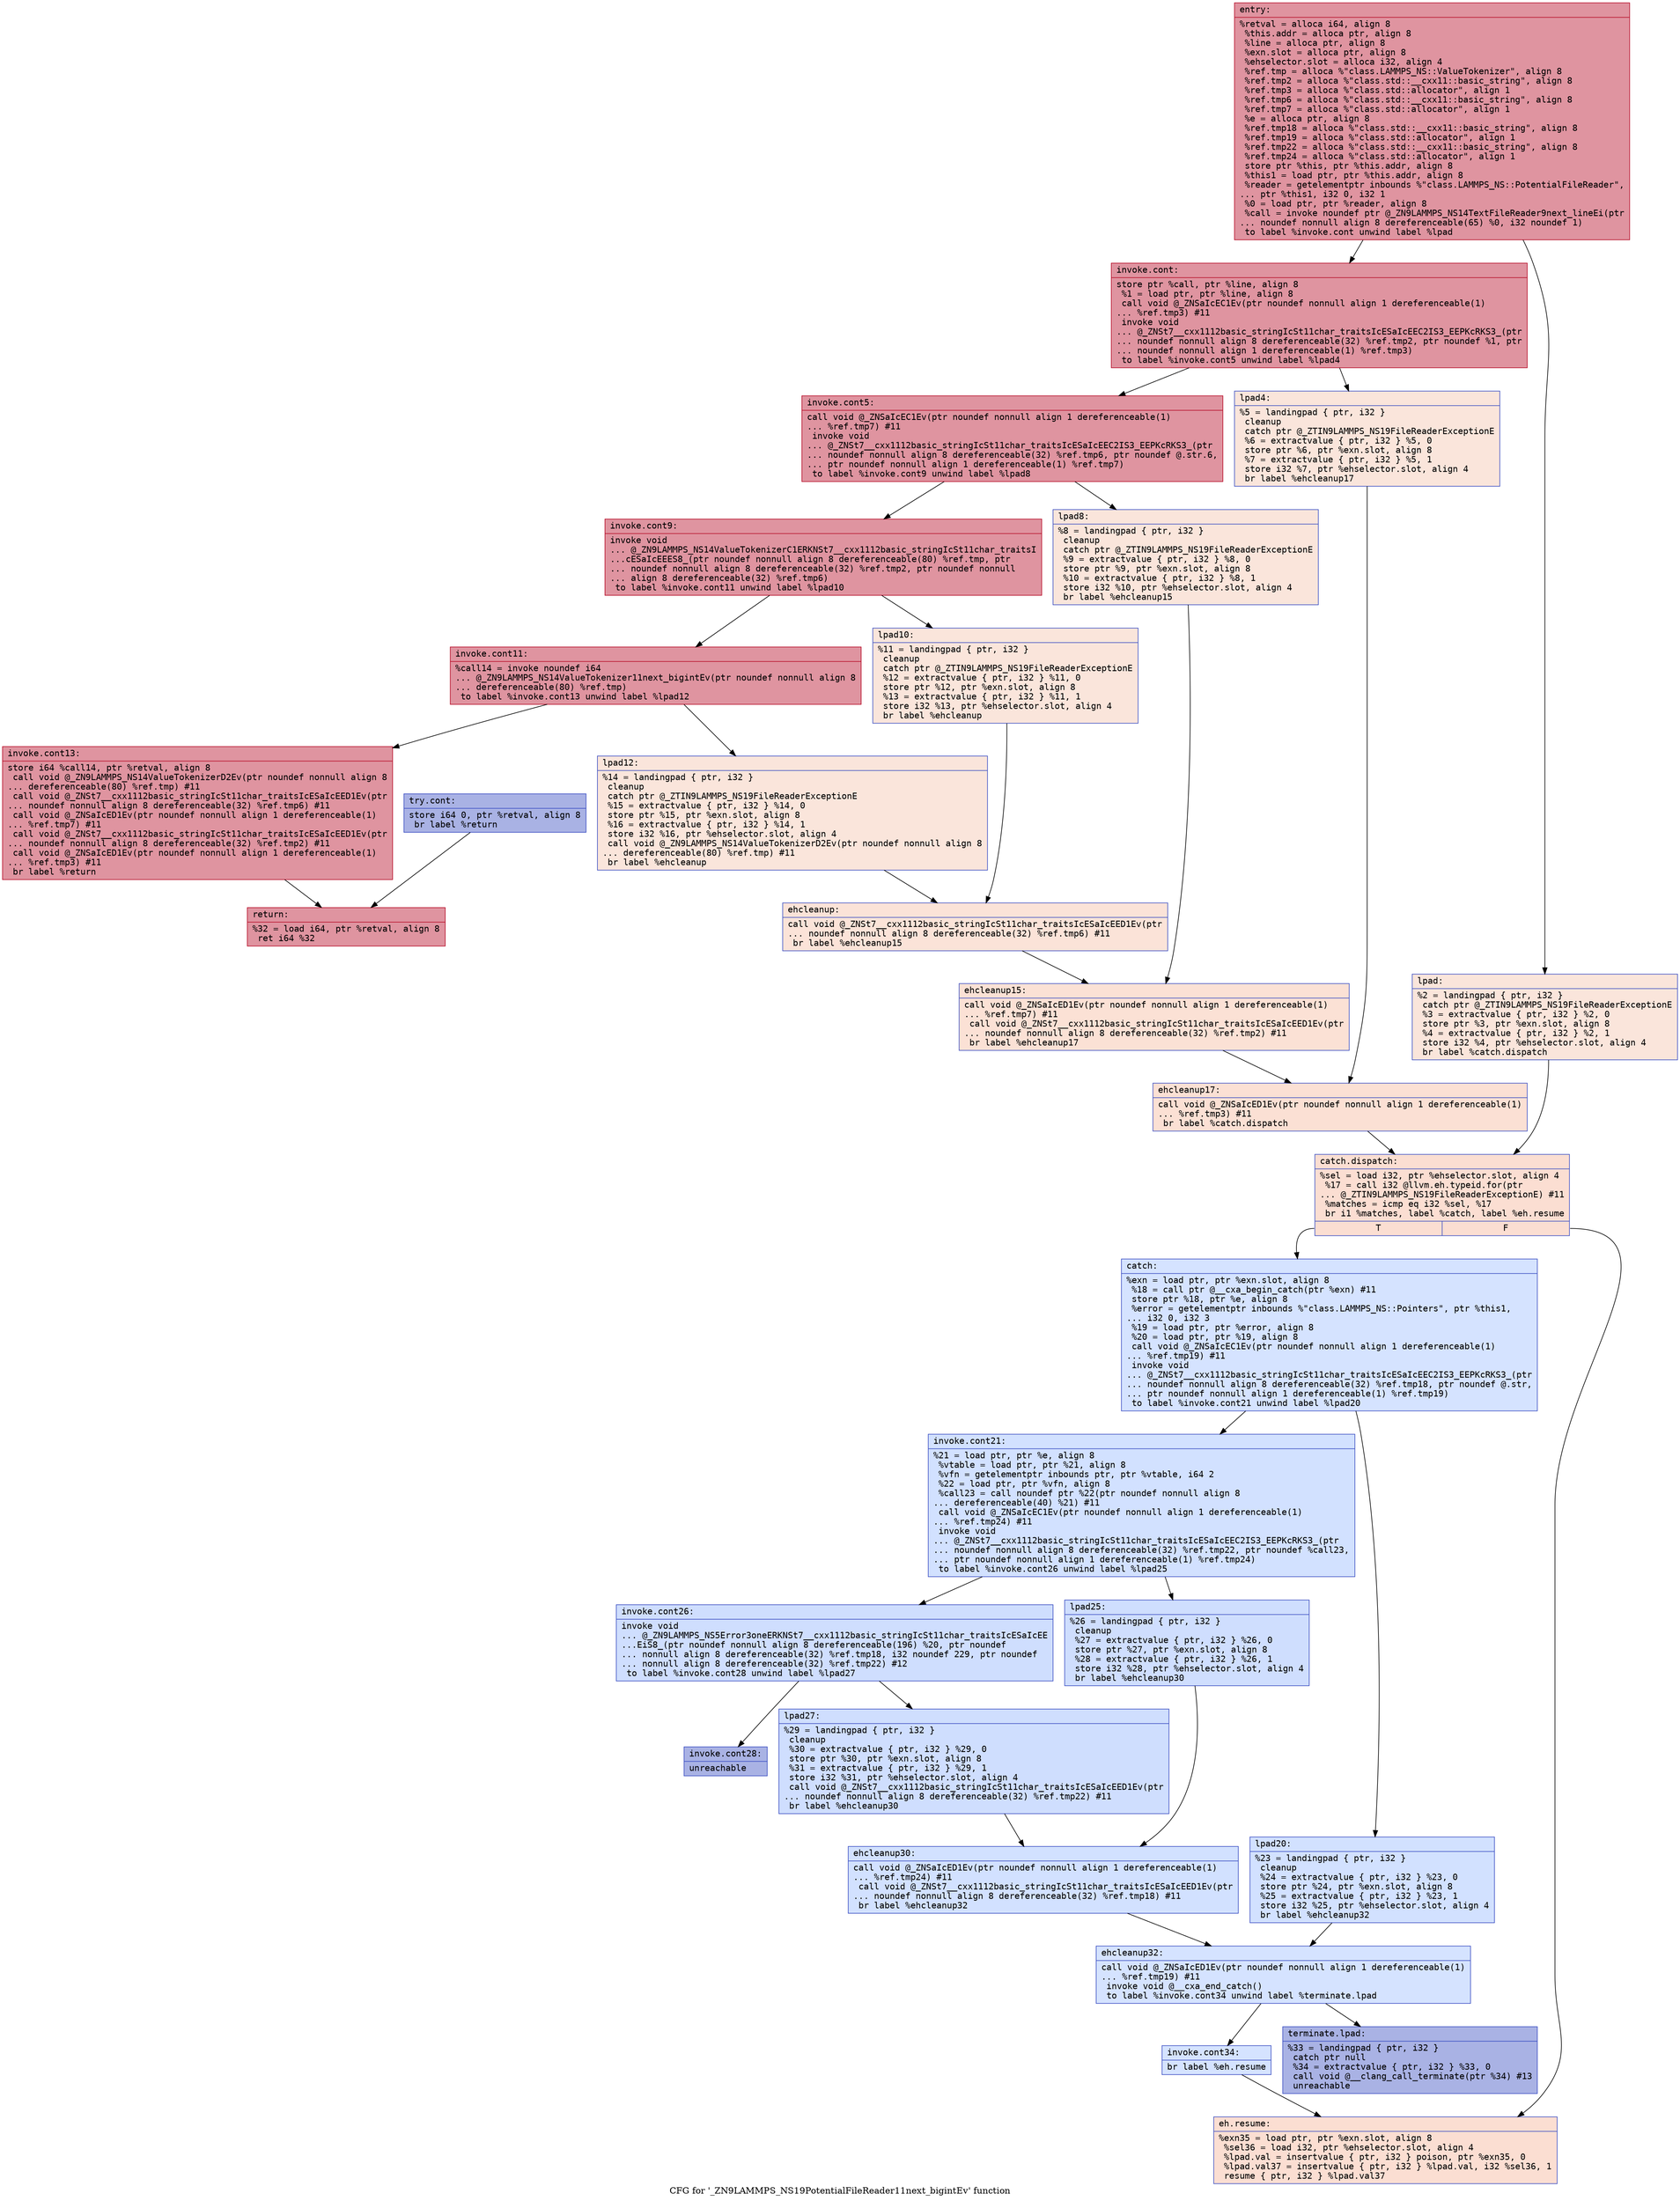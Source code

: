 digraph "CFG for '_ZN9LAMMPS_NS19PotentialFileReader11next_bigintEv' function" {
	label="CFG for '_ZN9LAMMPS_NS19PotentialFileReader11next_bigintEv' function";

	Node0x55acb5d8ac10 [shape=record,color="#b70d28ff", style=filled, fillcolor="#b70d2870" fontname="Courier",label="{entry:\l|  %retval = alloca i64, align 8\l  %this.addr = alloca ptr, align 8\l  %line = alloca ptr, align 8\l  %exn.slot = alloca ptr, align 8\l  %ehselector.slot = alloca i32, align 4\l  %ref.tmp = alloca %\"class.LAMMPS_NS::ValueTokenizer\", align 8\l  %ref.tmp2 = alloca %\"class.std::__cxx11::basic_string\", align 8\l  %ref.tmp3 = alloca %\"class.std::allocator\", align 1\l  %ref.tmp6 = alloca %\"class.std::__cxx11::basic_string\", align 8\l  %ref.tmp7 = alloca %\"class.std::allocator\", align 1\l  %e = alloca ptr, align 8\l  %ref.tmp18 = alloca %\"class.std::__cxx11::basic_string\", align 8\l  %ref.tmp19 = alloca %\"class.std::allocator\", align 1\l  %ref.tmp22 = alloca %\"class.std::__cxx11::basic_string\", align 8\l  %ref.tmp24 = alloca %\"class.std::allocator\", align 1\l  store ptr %this, ptr %this.addr, align 8\l  %this1 = load ptr, ptr %this.addr, align 8\l  %reader = getelementptr inbounds %\"class.LAMMPS_NS::PotentialFileReader\",\l... ptr %this1, i32 0, i32 1\l  %0 = load ptr, ptr %reader, align 8\l  %call = invoke noundef ptr @_ZN9LAMMPS_NS14TextFileReader9next_lineEi(ptr\l... noundef nonnull align 8 dereferenceable(65) %0, i32 noundef 1)\l          to label %invoke.cont unwind label %lpad\l}"];
	Node0x55acb5d8ac10 -> Node0x55acb5d8ba10[tooltip="entry -> invoke.cont\nProbability 100.00%" ];
	Node0x55acb5d8ac10 -> Node0x55acb5d8ba90[tooltip="entry -> lpad\nProbability 0.00%" ];
	Node0x55acb5d8ba10 [shape=record,color="#b70d28ff", style=filled, fillcolor="#b70d2870" fontname="Courier",label="{invoke.cont:\l|  store ptr %call, ptr %line, align 8\l  %1 = load ptr, ptr %line, align 8\l  call void @_ZNSaIcEC1Ev(ptr noundef nonnull align 1 dereferenceable(1)\l... %ref.tmp3) #11\l  invoke void\l... @_ZNSt7__cxx1112basic_stringIcSt11char_traitsIcESaIcEEC2IS3_EEPKcRKS3_(ptr\l... noundef nonnull align 8 dereferenceable(32) %ref.tmp2, ptr noundef %1, ptr\l... noundef nonnull align 1 dereferenceable(1) %ref.tmp3)\l          to label %invoke.cont5 unwind label %lpad4\l}"];
	Node0x55acb5d8ba10 -> Node0x55acb5d8bf10[tooltip="invoke.cont -> invoke.cont5\nProbability 100.00%" ];
	Node0x55acb5d8ba10 -> Node0x55acb5d8bf90[tooltip="invoke.cont -> lpad4\nProbability 0.00%" ];
	Node0x55acb5d8bf10 [shape=record,color="#b70d28ff", style=filled, fillcolor="#b70d2870" fontname="Courier",label="{invoke.cont5:\l|  call void @_ZNSaIcEC1Ev(ptr noundef nonnull align 1 dereferenceable(1)\l... %ref.tmp7) #11\l  invoke void\l... @_ZNSt7__cxx1112basic_stringIcSt11char_traitsIcESaIcEEC2IS3_EEPKcRKS3_(ptr\l... noundef nonnull align 8 dereferenceable(32) %ref.tmp6, ptr noundef @.str.6,\l... ptr noundef nonnull align 1 dereferenceable(1) %ref.tmp7)\l          to label %invoke.cont9 unwind label %lpad8\l}"];
	Node0x55acb5d8bf10 -> Node0x55acb5d8c2b0[tooltip="invoke.cont5 -> invoke.cont9\nProbability 100.00%" ];
	Node0x55acb5d8bf10 -> Node0x55acb5d8b310[tooltip="invoke.cont5 -> lpad8\nProbability 0.00%" ];
	Node0x55acb5d8c2b0 [shape=record,color="#b70d28ff", style=filled, fillcolor="#b70d2870" fontname="Courier",label="{invoke.cont9:\l|  invoke void\l... @_ZN9LAMMPS_NS14ValueTokenizerC1ERKNSt7__cxx1112basic_stringIcSt11char_traitsI\l...cESaIcEEES8_(ptr noundef nonnull align 8 dereferenceable(80) %ref.tmp, ptr\l... noundef nonnull align 8 dereferenceable(32) %ref.tmp2, ptr noundef nonnull\l... align 8 dereferenceable(32) %ref.tmp6)\l          to label %invoke.cont11 unwind label %lpad10\l}"];
	Node0x55acb5d8c2b0 -> Node0x55acb5d8c260[tooltip="invoke.cont9 -> invoke.cont11\nProbability 100.00%" ];
	Node0x55acb5d8c2b0 -> Node0x55acb5d8c740[tooltip="invoke.cont9 -> lpad10\nProbability 0.00%" ];
	Node0x55acb5d8c260 [shape=record,color="#b70d28ff", style=filled, fillcolor="#b70d2870" fontname="Courier",label="{invoke.cont11:\l|  %call14 = invoke noundef i64\l... @_ZN9LAMMPS_NS14ValueTokenizer11next_bigintEv(ptr noundef nonnull align 8\l... dereferenceable(80) %ref.tmp)\l          to label %invoke.cont13 unwind label %lpad12\l}"];
	Node0x55acb5d8c260 -> Node0x55acb5d8c9a0[tooltip="invoke.cont11 -> invoke.cont13\nProbability 100.00%" ];
	Node0x55acb5d8c260 -> Node0x55acb5d8c9f0[tooltip="invoke.cont11 -> lpad12\nProbability 0.00%" ];
	Node0x55acb5d8c9a0 [shape=record,color="#b70d28ff", style=filled, fillcolor="#b70d2870" fontname="Courier",label="{invoke.cont13:\l|  store i64 %call14, ptr %retval, align 8\l  call void @_ZN9LAMMPS_NS14ValueTokenizerD2Ev(ptr noundef nonnull align 8\l... dereferenceable(80) %ref.tmp) #11\l  call void @_ZNSt7__cxx1112basic_stringIcSt11char_traitsIcESaIcEED1Ev(ptr\l... noundef nonnull align 8 dereferenceable(32) %ref.tmp6) #11\l  call void @_ZNSaIcED1Ev(ptr noundef nonnull align 1 dereferenceable(1)\l... %ref.tmp7) #11\l  call void @_ZNSt7__cxx1112basic_stringIcSt11char_traitsIcESaIcEED1Ev(ptr\l... noundef nonnull align 8 dereferenceable(32) %ref.tmp2) #11\l  call void @_ZNSaIcED1Ev(ptr noundef nonnull align 1 dereferenceable(1)\l... %ref.tmp3) #11\l  br label %return\l}"];
	Node0x55acb5d8c9a0 -> Node0x55acb5d8d240[tooltip="invoke.cont13 -> return\nProbability 100.00%" ];
	Node0x55acb5d8ba90 [shape=record,color="#3d50c3ff", style=filled, fillcolor="#f4c5ad70" fontname="Courier",label="{lpad:\l|  %2 = landingpad \{ ptr, i32 \}\l          catch ptr @_ZTIN9LAMMPS_NS19FileReaderExceptionE\l  %3 = extractvalue \{ ptr, i32 \} %2, 0\l  store ptr %3, ptr %exn.slot, align 8\l  %4 = extractvalue \{ ptr, i32 \} %2, 1\l  store i32 %4, ptr %ehselector.slot, align 4\l  br label %catch.dispatch\l}"];
	Node0x55acb5d8ba90 -> Node0x55acb5d8d560[tooltip="lpad -> catch.dispatch\nProbability 100.00%" ];
	Node0x55acb5d8bf90 [shape=record,color="#3d50c3ff", style=filled, fillcolor="#f4c5ad70" fontname="Courier",label="{lpad4:\l|  %5 = landingpad \{ ptr, i32 \}\l          cleanup\l          catch ptr @_ZTIN9LAMMPS_NS19FileReaderExceptionE\l  %6 = extractvalue \{ ptr, i32 \} %5, 0\l  store ptr %6, ptr %exn.slot, align 8\l  %7 = extractvalue \{ ptr, i32 \} %5, 1\l  store i32 %7, ptr %ehselector.slot, align 4\l  br label %ehcleanup17\l}"];
	Node0x55acb5d8bf90 -> Node0x55acb5d8d8f0[tooltip="lpad4 -> ehcleanup17\nProbability 100.00%" ];
	Node0x55acb5d8b310 [shape=record,color="#3d50c3ff", style=filled, fillcolor="#f4c5ad70" fontname="Courier",label="{lpad8:\l|  %8 = landingpad \{ ptr, i32 \}\l          cleanup\l          catch ptr @_ZTIN9LAMMPS_NS19FileReaderExceptionE\l  %9 = extractvalue \{ ptr, i32 \} %8, 0\l  store ptr %9, ptr %exn.slot, align 8\l  %10 = extractvalue \{ ptr, i32 \} %8, 1\l  store i32 %10, ptr %ehselector.slot, align 4\l  br label %ehcleanup15\l}"];
	Node0x55acb5d8b310 -> Node0x55acb5d8dcf0[tooltip="lpad8 -> ehcleanup15\nProbability 100.00%" ];
	Node0x55acb5d8c740 [shape=record,color="#3d50c3ff", style=filled, fillcolor="#f4c5ad70" fontname="Courier",label="{lpad10:\l|  %11 = landingpad \{ ptr, i32 \}\l          cleanup\l          catch ptr @_ZTIN9LAMMPS_NS19FileReaderExceptionE\l  %12 = extractvalue \{ ptr, i32 \} %11, 0\l  store ptr %12, ptr %exn.slot, align 8\l  %13 = extractvalue \{ ptr, i32 \} %11, 1\l  store i32 %13, ptr %ehselector.slot, align 4\l  br label %ehcleanup\l}"];
	Node0x55acb5d8c740 -> Node0x55acb5d8e0f0[tooltip="lpad10 -> ehcleanup\nProbability 100.00%" ];
	Node0x55acb5d8c9f0 [shape=record,color="#3d50c3ff", style=filled, fillcolor="#f4c5ad70" fontname="Courier",label="{lpad12:\l|  %14 = landingpad \{ ptr, i32 \}\l          cleanup\l          catch ptr @_ZTIN9LAMMPS_NS19FileReaderExceptionE\l  %15 = extractvalue \{ ptr, i32 \} %14, 0\l  store ptr %15, ptr %exn.slot, align 8\l  %16 = extractvalue \{ ptr, i32 \} %14, 1\l  store i32 %16, ptr %ehselector.slot, align 4\l  call void @_ZN9LAMMPS_NS14ValueTokenizerD2Ev(ptr noundef nonnull align 8\l... dereferenceable(80) %ref.tmp) #11\l  br label %ehcleanup\l}"];
	Node0x55acb5d8c9f0 -> Node0x55acb5d8e0f0[tooltip="lpad12 -> ehcleanup\nProbability 100.00%" ];
	Node0x55acb5d8e0f0 [shape=record,color="#3d50c3ff", style=filled, fillcolor="#f6bfa670" fontname="Courier",label="{ehcleanup:\l|  call void @_ZNSt7__cxx1112basic_stringIcSt11char_traitsIcESaIcEED1Ev(ptr\l... noundef nonnull align 8 dereferenceable(32) %ref.tmp6) #11\l  br label %ehcleanup15\l}"];
	Node0x55acb5d8e0f0 -> Node0x55acb5d8dcf0[tooltip="ehcleanup -> ehcleanup15\nProbability 100.00%" ];
	Node0x55acb5d8dcf0 [shape=record,color="#3d50c3ff", style=filled, fillcolor="#f7bca170" fontname="Courier",label="{ehcleanup15:\l|  call void @_ZNSaIcED1Ev(ptr noundef nonnull align 1 dereferenceable(1)\l... %ref.tmp7) #11\l  call void @_ZNSt7__cxx1112basic_stringIcSt11char_traitsIcESaIcEED1Ev(ptr\l... noundef nonnull align 8 dereferenceable(32) %ref.tmp2) #11\l  br label %ehcleanup17\l}"];
	Node0x55acb5d8dcf0 -> Node0x55acb5d8d8f0[tooltip="ehcleanup15 -> ehcleanup17\nProbability 100.00%" ];
	Node0x55acb5d8d8f0 [shape=record,color="#3d50c3ff", style=filled, fillcolor="#f7b99e70" fontname="Courier",label="{ehcleanup17:\l|  call void @_ZNSaIcED1Ev(ptr noundef nonnull align 1 dereferenceable(1)\l... %ref.tmp3) #11\l  br label %catch.dispatch\l}"];
	Node0x55acb5d8d8f0 -> Node0x55acb5d8d560[tooltip="ehcleanup17 -> catch.dispatch\nProbability 100.00%" ];
	Node0x55acb5d8d560 [shape=record,color="#3d50c3ff", style=filled, fillcolor="#f7b59970" fontname="Courier",label="{catch.dispatch:\l|  %sel = load i32, ptr %ehselector.slot, align 4\l  %17 = call i32 @llvm.eh.typeid.for(ptr\l... @_ZTIN9LAMMPS_NS19FileReaderExceptionE) #11\l  %matches = icmp eq i32 %sel, %17\l  br i1 %matches, label %catch, label %eh.resume\l|{<s0>T|<s1>F}}"];
	Node0x55acb5d8d560:s0 -> Node0x55acb5d8ee70[tooltip="catch.dispatch -> catch\nProbability 0.00%" ];
	Node0x55acb5d8d560:s1 -> Node0x55acb5d8eee0[tooltip="catch.dispatch -> eh.resume\nProbability 100.00%" ];
	Node0x55acb5d8ee70 [shape=record,color="#3d50c3ff", style=filled, fillcolor="#a1c0ff70" fontname="Courier",label="{catch:\l|  %exn = load ptr, ptr %exn.slot, align 8\l  %18 = call ptr @__cxa_begin_catch(ptr %exn) #11\l  store ptr %18, ptr %e, align 8\l  %error = getelementptr inbounds %\"class.LAMMPS_NS::Pointers\", ptr %this1,\l... i32 0, i32 3\l  %19 = load ptr, ptr %error, align 8\l  %20 = load ptr, ptr %19, align 8\l  call void @_ZNSaIcEC1Ev(ptr noundef nonnull align 1 dereferenceable(1)\l... %ref.tmp19) #11\l  invoke void\l... @_ZNSt7__cxx1112basic_stringIcSt11char_traitsIcESaIcEEC2IS3_EEPKcRKS3_(ptr\l... noundef nonnull align 8 dereferenceable(32) %ref.tmp18, ptr noundef @.str,\l... ptr noundef nonnull align 1 dereferenceable(1) %ref.tmp19)\l          to label %invoke.cont21 unwind label %lpad20\l}"];
	Node0x55acb5d8ee70 -> Node0x55acb5d8f590[tooltip="catch -> invoke.cont21\nProbability 50.00%" ];
	Node0x55acb5d8ee70 -> Node0x55acb5d8f5e0[tooltip="catch -> lpad20\nProbability 50.00%" ];
	Node0x55acb5d8f590 [shape=record,color="#3d50c3ff", style=filled, fillcolor="#9abbff70" fontname="Courier",label="{invoke.cont21:\l|  %21 = load ptr, ptr %e, align 8\l  %vtable = load ptr, ptr %21, align 8\l  %vfn = getelementptr inbounds ptr, ptr %vtable, i64 2\l  %22 = load ptr, ptr %vfn, align 8\l  %call23 = call noundef ptr %22(ptr noundef nonnull align 8\l... dereferenceable(40) %21) #11\l  call void @_ZNSaIcEC1Ev(ptr noundef nonnull align 1 dereferenceable(1)\l... %ref.tmp24) #11\l  invoke void\l... @_ZNSt7__cxx1112basic_stringIcSt11char_traitsIcESaIcEEC2IS3_EEPKcRKS3_(ptr\l... noundef nonnull align 8 dereferenceable(32) %ref.tmp22, ptr noundef %call23,\l... ptr noundef nonnull align 1 dereferenceable(1) %ref.tmp24)\l          to label %invoke.cont26 unwind label %lpad25\l}"];
	Node0x55acb5d8f590 -> Node0x55acb5d8fc60[tooltip="invoke.cont21 -> invoke.cont26\nProbability 50.00%" ];
	Node0x55acb5d8f590 -> Node0x55acb5d8fcb0[tooltip="invoke.cont21 -> lpad25\nProbability 50.00%" ];
	Node0x55acb5d8fc60 [shape=record,color="#3d50c3ff", style=filled, fillcolor="#93b5fe70" fontname="Courier",label="{invoke.cont26:\l|  invoke void\l... @_ZN9LAMMPS_NS5Error3oneERKNSt7__cxx1112basic_stringIcSt11char_traitsIcESaIcEE\l...EiS8_(ptr noundef nonnull align 8 dereferenceable(196) %20, ptr noundef\l... nonnull align 8 dereferenceable(32) %ref.tmp18, i32 noundef 229, ptr noundef\l... nonnull align 8 dereferenceable(32) %ref.tmp22) #12\l          to label %invoke.cont28 unwind label %lpad27\l}"];
	Node0x55acb5d8fc60 -> Node0x55acb5d8fc10[tooltip="invoke.cont26 -> invoke.cont28\nProbability 0.00%" ];
	Node0x55acb5d8fc60 -> Node0x55acb5d8c570[tooltip="invoke.cont26 -> lpad27\nProbability 100.00%" ];
	Node0x55acb5d8fc10 [shape=record,color="#3d50c3ff", style=filled, fillcolor="#3d50c370" fontname="Courier",label="{invoke.cont28:\l|  unreachable\l}"];
	Node0x55acb5d8f5e0 [shape=record,color="#3d50c3ff", style=filled, fillcolor="#9abbff70" fontname="Courier",label="{lpad20:\l|  %23 = landingpad \{ ptr, i32 \}\l          cleanup\l  %24 = extractvalue \{ ptr, i32 \} %23, 0\l  store ptr %24, ptr %exn.slot, align 8\l  %25 = extractvalue \{ ptr, i32 \} %23, 1\l  store i32 %25, ptr %ehselector.slot, align 4\l  br label %ehcleanup32\l}"];
	Node0x55acb5d8f5e0 -> Node0x55acb5d90830[tooltip="lpad20 -> ehcleanup32\nProbability 100.00%" ];
	Node0x55acb5d8fcb0 [shape=record,color="#3d50c3ff", style=filled, fillcolor="#93b5fe70" fontname="Courier",label="{lpad25:\l|  %26 = landingpad \{ ptr, i32 \}\l          cleanup\l  %27 = extractvalue \{ ptr, i32 \} %26, 0\l  store ptr %27, ptr %exn.slot, align 8\l  %28 = extractvalue \{ ptr, i32 \} %26, 1\l  store i32 %28, ptr %ehselector.slot, align 4\l  br label %ehcleanup30\l}"];
	Node0x55acb5d8fcb0 -> Node0x55acb5d90b80[tooltip="lpad25 -> ehcleanup30\nProbability 100.00%" ];
	Node0x55acb5d8c570 [shape=record,color="#3d50c3ff", style=filled, fillcolor="#93b5fe70" fontname="Courier",label="{lpad27:\l|  %29 = landingpad \{ ptr, i32 \}\l          cleanup\l  %30 = extractvalue \{ ptr, i32 \} %29, 0\l  store ptr %30, ptr %exn.slot, align 8\l  %31 = extractvalue \{ ptr, i32 \} %29, 1\l  store i32 %31, ptr %ehselector.slot, align 4\l  call void @_ZNSt7__cxx1112basic_stringIcSt11char_traitsIcESaIcEED1Ev(ptr\l... noundef nonnull align 8 dereferenceable(32) %ref.tmp22) #11\l  br label %ehcleanup30\l}"];
	Node0x55acb5d8c570 -> Node0x55acb5d90b80[tooltip="lpad27 -> ehcleanup30\nProbability 100.00%" ];
	Node0x55acb5d90b80 [shape=record,color="#3d50c3ff", style=filled, fillcolor="#9abbff70" fontname="Courier",label="{ehcleanup30:\l|  call void @_ZNSaIcED1Ev(ptr noundef nonnull align 1 dereferenceable(1)\l... %ref.tmp24) #11\l  call void @_ZNSt7__cxx1112basic_stringIcSt11char_traitsIcESaIcEED1Ev(ptr\l... noundef nonnull align 8 dereferenceable(32) %ref.tmp18) #11\l  br label %ehcleanup32\l}"];
	Node0x55acb5d90b80 -> Node0x55acb5d90830[tooltip="ehcleanup30 -> ehcleanup32\nProbability 100.00%" ];
	Node0x55acb5d90830 [shape=record,color="#3d50c3ff", style=filled, fillcolor="#a1c0ff70" fontname="Courier",label="{ehcleanup32:\l|  call void @_ZNSaIcED1Ev(ptr noundef nonnull align 1 dereferenceable(1)\l... %ref.tmp19) #11\l  invoke void @__cxa_end_catch()\l          to label %invoke.cont34 unwind label %terminate.lpad\l}"];
	Node0x55acb5d90830 -> Node0x55acb5d91430[tooltip="ehcleanup32 -> invoke.cont34\nProbability 100.00%" ];
	Node0x55acb5d90830 -> Node0x55acb5d91480[tooltip="ehcleanup32 -> terminate.lpad\nProbability 0.00%" ];
	Node0x55acb5d91430 [shape=record,color="#3d50c3ff", style=filled, fillcolor="#a1c0ff70" fontname="Courier",label="{invoke.cont34:\l|  br label %eh.resume\l}"];
	Node0x55acb5d91430 -> Node0x55acb5d8eee0[tooltip="invoke.cont34 -> eh.resume\nProbability 100.00%" ];
	Node0x55acb5d916b0 [shape=record,color="#3d50c3ff", style=filled, fillcolor="#3d50c370" fontname="Courier",label="{try.cont:\l|  store i64 0, ptr %retval, align 8\l  br label %return\l}"];
	Node0x55acb5d916b0 -> Node0x55acb5d8d240[tooltip="try.cont -> return\nProbability 100.00%" ];
	Node0x55acb5d8d240 [shape=record,color="#b70d28ff", style=filled, fillcolor="#b70d2870" fontname="Courier",label="{return:\l|  %32 = load i64, ptr %retval, align 8\l  ret i64 %32\l}"];
	Node0x55acb5d8eee0 [shape=record,color="#3d50c3ff", style=filled, fillcolor="#f7b59970" fontname="Courier",label="{eh.resume:\l|  %exn35 = load ptr, ptr %exn.slot, align 8\l  %sel36 = load i32, ptr %ehselector.slot, align 4\l  %lpad.val = insertvalue \{ ptr, i32 \} poison, ptr %exn35, 0\l  %lpad.val37 = insertvalue \{ ptr, i32 \} %lpad.val, i32 %sel36, 1\l  resume \{ ptr, i32 \} %lpad.val37\l}"];
	Node0x55acb5d91480 [shape=record,color="#3d50c3ff", style=filled, fillcolor="#3d50c370" fontname="Courier",label="{terminate.lpad:\l|  %33 = landingpad \{ ptr, i32 \}\l          catch ptr null\l  %34 = extractvalue \{ ptr, i32 \} %33, 0\l  call void @__clang_call_terminate(ptr %34) #13\l  unreachable\l}"];
}
